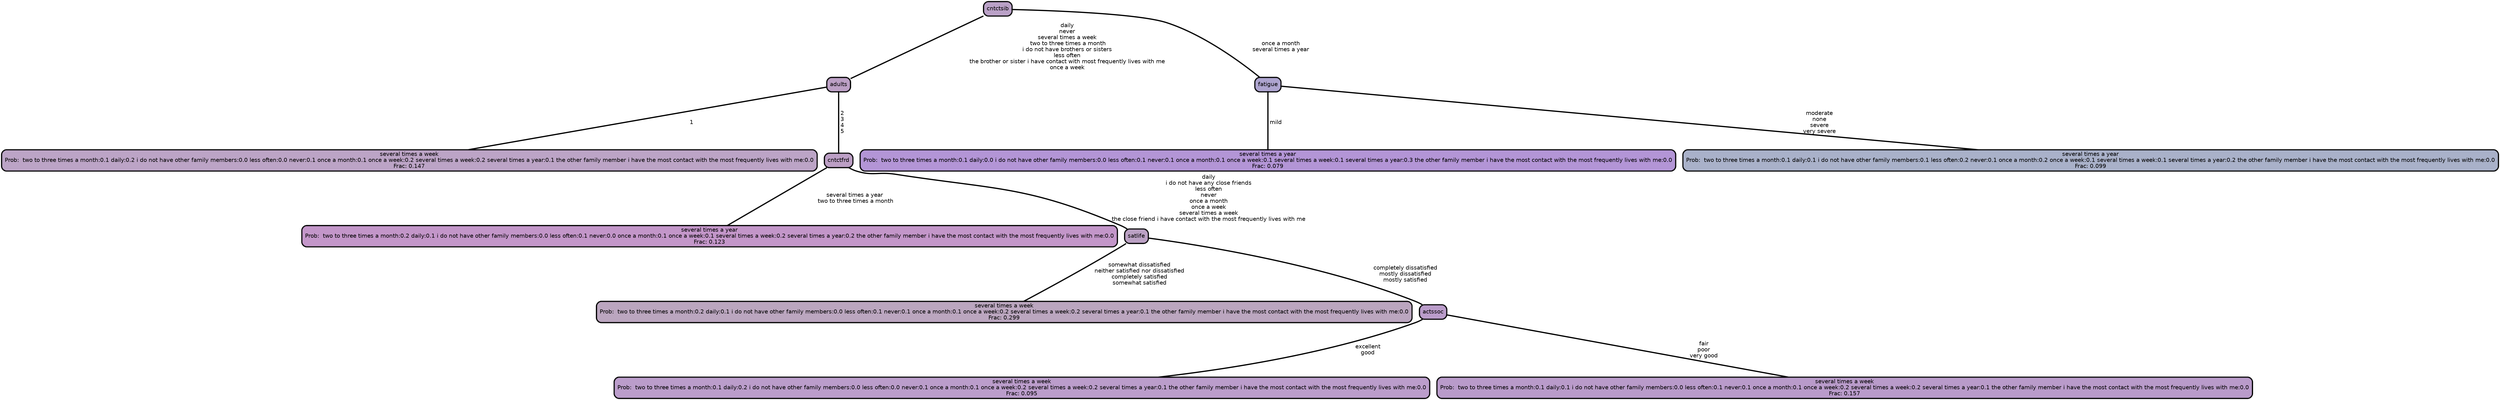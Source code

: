 graph Tree {
node [shape=box, style="filled, rounded",color="black",penwidth="3",fontcolor="black",                 fontname=helvetica] ;
graph [ranksep="0 equally", splines=straight,                 bgcolor=transparent, dpi=200] ;
edge [fontname=helvetica, color=black] ;
0 [label="several times a week
Prob:  two to three times a month:0.1 daily:0.2 i do not have other family members:0.0 less often:0.0 never:0.1 once a month:0.1 once a week:0.2 several times a week:0.2 several times a year:0.1 the other family member i have the most contact with the most frequently lives with me:0.0
Frac: 0.147", fillcolor="#bca4c6"] ;
1 [label="adults", fillcolor="#bca0c5"] ;
2 [label="several times a year
Prob:  two to three times a month:0.2 daily:0.1 i do not have other family members:0.0 less often:0.1 never:0.0 once a month:0.1 once a week:0.1 several times a week:0.2 several times a year:0.2 the other family member i have the most contact with the most frequently lives with me:0.0
Frac: 0.123", fillcolor="#c396c9"] ;
3 [label="cntctfrd", fillcolor="#bc9fc5"] ;
4 [label="several times a week
Prob:  two to three times a month:0.2 daily:0.1 i do not have other family members:0.0 less often:0.1 never:0.1 once a month:0.1 once a week:0.2 several times a week:0.2 several times a year:0.1 the other family member i have the most contact with the most frequently lives with me:0.0
Frac: 0.299", fillcolor="#bba6bf"] ;
5 [label="satlife", fillcolor="#bba1c4"] ;
6 [label="several times a week
Prob:  two to three times a month:0.1 daily:0.2 i do not have other family members:0.0 less often:0.0 never:0.1 once a month:0.1 once a week:0.2 several times a week:0.2 several times a year:0.1 the other family member i have the most contact with the most frequently lives with me:0.0
Frac: 0.095", fillcolor="#bb9dcb"] ;
7 [label="actssoc", fillcolor="#ba9cca"] ;
8 [label="several times a week
Prob:  two to three times a month:0.1 daily:0.1 i do not have other family members:0.0 less often:0.1 never:0.1 once a month:0.1 once a week:0.2 several times a week:0.2 several times a year:0.1 the other family member i have the most contact with the most frequently lives with me:0.0
Frac: 0.157", fillcolor="#b99bca"] ;
9 [label="cntctsib", fillcolor="#baa1c7"] ;
10 [label="several times a year
Prob:  two to three times a month:0.1 daily:0.0 i do not have other family members:0.0 less often:0.1 never:0.1 once a month:0.1 once a week:0.1 several times a week:0.1 several times a year:0.3 the other family member i have the most contact with the most frequently lives with me:0.0
Frac: 0.079", fillcolor="#b395d6"] ;
11 [label="fatigue", fillcolor="#ada4cf"] ;
12 [label="several times a year
Prob:  two to three times a month:0.1 daily:0.1 i do not have other family members:0.1 less often:0.2 never:0.1 once a month:0.2 once a week:0.1 several times a week:0.1 several times a year:0.2 the other family member i have the most contact with the most frequently lives with me:0.0
Frac: 0.099", fillcolor="#a9b1c9"] ;
1 -- 0 [label=" 1",penwidth=3] ;
1 -- 3 [label=" 2\n 3\n 4\n 5",penwidth=3] ;
3 -- 2 [label=" several times a year\n  two to three times a month",penwidth=3] ;
3 -- 5 [label=" daily\n i do not have any close friends\n less often\n never\n once a month\n once a week\n several times a week\n the close friend i have contact with the most frequently lives with me",penwidth=3] ;
5 -- 4 [label=" somewhat dissatisfied\n neither satisfied nor dissatisfied\n completely satisfied\n somewhat satisfied",penwidth=3] ;
5 -- 7 [label=" completely dissatisfied\n mostly dissatisfied\n mostly satisfied",penwidth=3] ;
7 -- 6 [label=" excellent\n good",penwidth=3] ;
7 -- 8 [label=" fair\n poor\n very good",penwidth=3] ;
9 -- 1 [label=" daily\n never\n several times a week\n  two to three times a month\n i do not have brothers or sisters\n less often\n the brother or sister i have contact with most frequently lives with me\n once a week",penwidth=3] ;
9 -- 11 [label=" once a month\n several times a year",penwidth=3] ;
11 -- 10 [label=" mild",penwidth=3] ;
11 -- 12 [label=" moderate\n none\n severe\n very severe",penwidth=3] ;
{rank = same;}}
